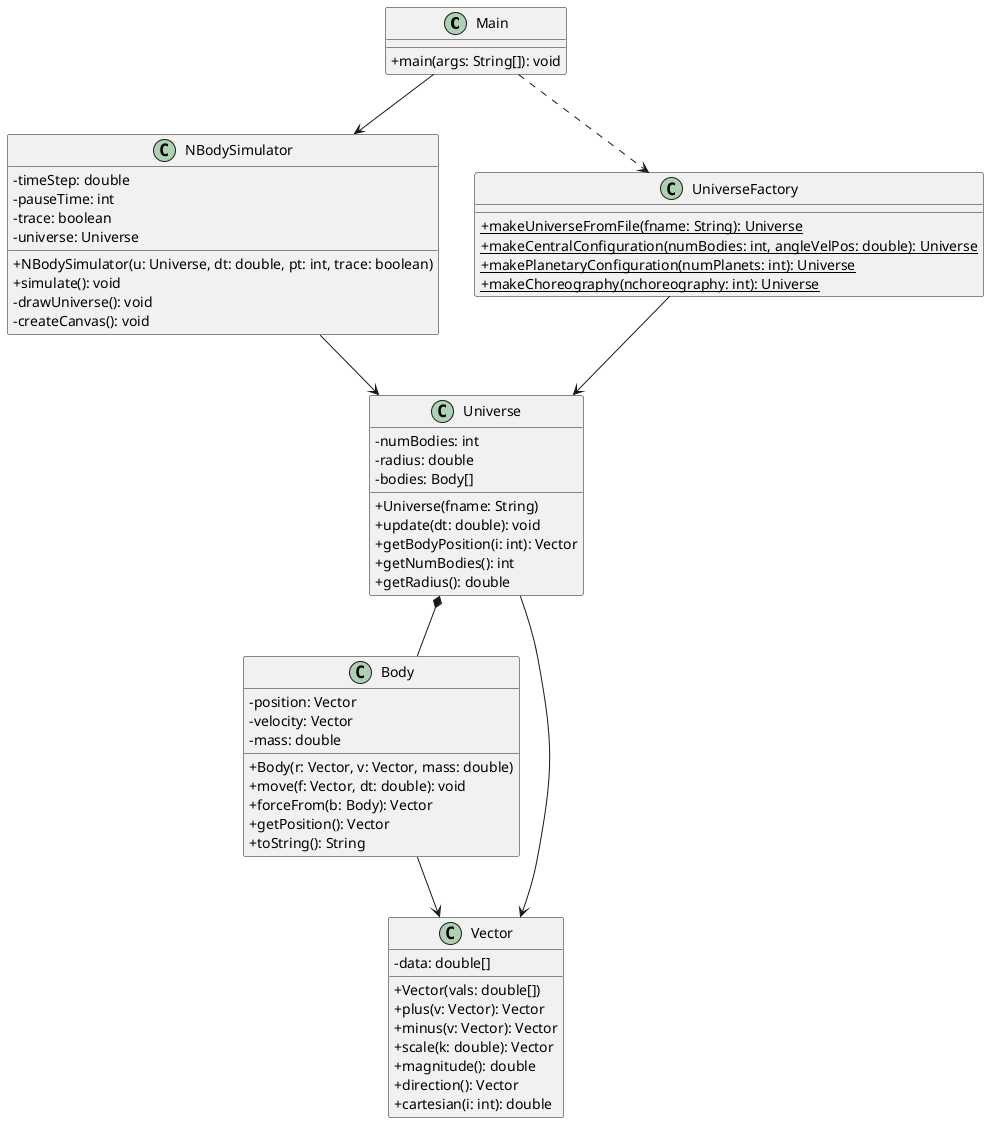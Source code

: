 @startuml
skinparam classAttributeIconSize 0

class Main {
  + main(args: String[]): void
}

class NBodySimulator {
  - timeStep: double
  - pauseTime: int
  - trace: boolean
  - universe: Universe
  + NBodySimulator(u: Universe, dt: double, pt: int, trace: boolean)
  + simulate(): void
  - drawUniverse(): void
  - createCanvas(): void
}

class Universe {
  - numBodies: int
  - radius: double
  - bodies: Body[]
  + Universe(fname: String)
  + update(dt: double): void
  + getBodyPosition(i: int): Vector
  + getNumBodies(): int
  + getRadius(): double
}

class Body {
  - position: Vector
  - velocity: Vector
  - mass: double
  + Body(r: Vector, v: Vector, mass: double)
  + move(f: Vector, dt: double): void
  + forceFrom(b: Body): Vector
  + getPosition(): Vector
  + toString(): String
}

class Vector {
  - data: double[]
  + Vector(vals: double[])
  + plus(v: Vector): Vector
  + minus(v: Vector): Vector
  + scale(k: double): Vector
  + magnitude(): double
  + direction(): Vector
  + cartesian(i: int): double
}

class UniverseFactory {
  {static} + makeUniverseFromFile(fname: String): Universe
  {static} + makeCentralConfiguration(numBodies: int, angleVelPos: double): Universe
  {static} + makePlanetaryConfiguration(numPlanets: int): Universe
  {static} + makeChoreography(nchoreography: int): Universe
}

Main --> NBodySimulator
Main ..> UniverseFactory
UniverseFactory --> Universe
NBodySimulator --> Universe
Universe *-- Body
Body --> Vector
Universe --> Vector
@enduml
